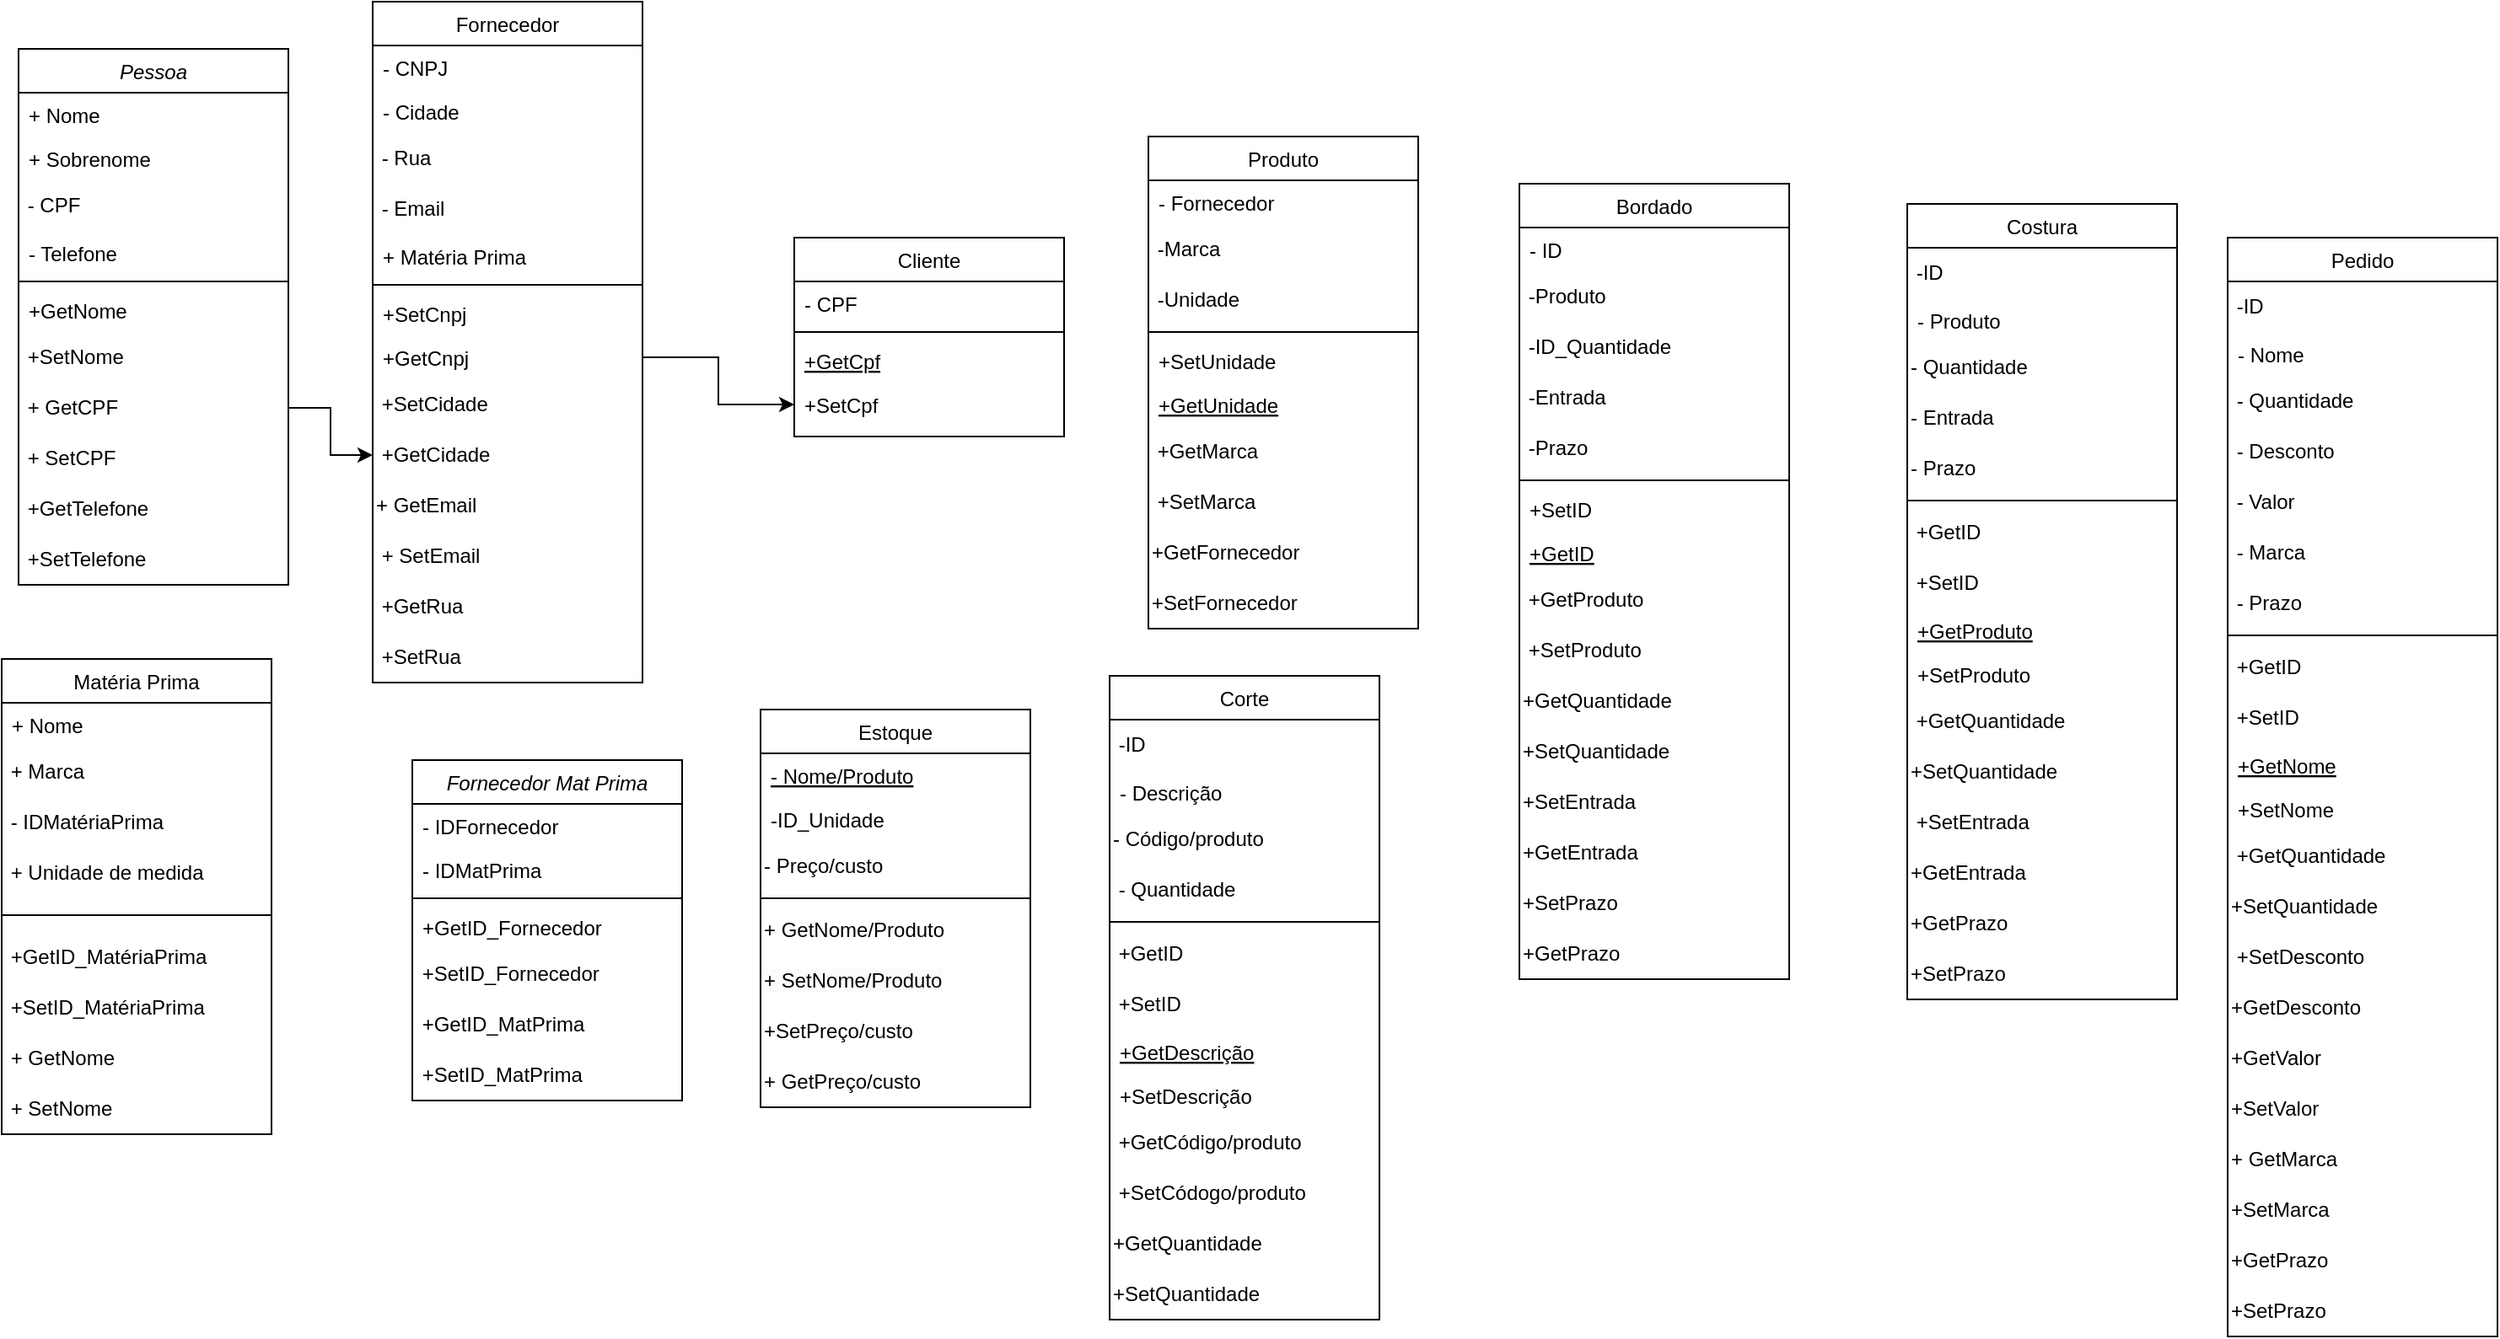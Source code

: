 <mxfile version="24.7.1" type="device">
  <diagram id="C5RBs43oDa-KdzZeNtuy" name="Page-1">
    <mxGraphModel dx="1034" dy="464" grid="1" gridSize="10" guides="1" tooltips="1" connect="1" arrows="1" fold="1" page="1" pageScale="1" pageWidth="827" pageHeight="1169" math="0" shadow="0">
      <root>
        <mxCell id="WIyWlLk6GJQsqaUBKTNV-0" />
        <mxCell id="WIyWlLk6GJQsqaUBKTNV-1" parent="WIyWlLk6GJQsqaUBKTNV-0" />
        <mxCell id="zkfFHV4jXpPFQw0GAbJ--0" value="Pessoa" style="swimlane;fontStyle=2;align=center;verticalAlign=top;childLayout=stackLayout;horizontal=1;startSize=26;horizontalStack=0;resizeParent=1;resizeLast=0;collapsible=1;marginBottom=0;rounded=0;shadow=0;strokeWidth=1;" parent="WIyWlLk6GJQsqaUBKTNV-1" vertex="1">
          <mxGeometry x="20" y="28" width="160" height="318" as="geometry">
            <mxRectangle x="230" y="140" width="160" height="26" as="alternateBounds" />
          </mxGeometry>
        </mxCell>
        <mxCell id="zkfFHV4jXpPFQw0GAbJ--1" value="+ Nome" style="text;align=left;verticalAlign=top;spacingLeft=4;spacingRight=4;overflow=hidden;rotatable=0;points=[[0,0.5],[1,0.5]];portConstraint=eastwest;" parent="zkfFHV4jXpPFQw0GAbJ--0" vertex="1">
          <mxGeometry y="26" width="160" height="26" as="geometry" />
        </mxCell>
        <mxCell id="zkfFHV4jXpPFQw0GAbJ--2" value="+ Sobrenome" style="text;align=left;verticalAlign=top;spacingLeft=4;spacingRight=4;overflow=hidden;rotatable=0;points=[[0,0.5],[1,0.5]];portConstraint=eastwest;rounded=0;shadow=0;html=0;" parent="zkfFHV4jXpPFQw0GAbJ--0" vertex="1">
          <mxGeometry y="52" width="160" height="26" as="geometry" />
        </mxCell>
        <mxCell id="s5fx1da-ghv4TUkBevg5-0" value="&lt;div&gt;&lt;span style=&quot;background-color: initial;&quot;&gt;&amp;nbsp;- CPF&lt;/span&gt;&lt;br&gt;&lt;/div&gt;" style="text;html=1;align=left;verticalAlign=middle;whiteSpace=wrap;rounded=0;" parent="zkfFHV4jXpPFQw0GAbJ--0" vertex="1">
          <mxGeometry y="78" width="160" height="30" as="geometry" />
        </mxCell>
        <mxCell id="zkfFHV4jXpPFQw0GAbJ--3" value="- Telefone" style="text;align=left;verticalAlign=top;spacingLeft=4;spacingRight=4;overflow=hidden;rotatable=0;points=[[0,0.5],[1,0.5]];portConstraint=eastwest;rounded=0;shadow=0;html=0;" parent="zkfFHV4jXpPFQw0GAbJ--0" vertex="1">
          <mxGeometry y="108" width="160" height="26" as="geometry" />
        </mxCell>
        <mxCell id="zkfFHV4jXpPFQw0GAbJ--4" value="" style="line;html=1;strokeWidth=1;align=left;verticalAlign=middle;spacingTop=-1;spacingLeft=3;spacingRight=3;rotatable=0;labelPosition=right;points=[];portConstraint=eastwest;" parent="zkfFHV4jXpPFQw0GAbJ--0" vertex="1">
          <mxGeometry y="134" width="160" height="8" as="geometry" />
        </mxCell>
        <mxCell id="zkfFHV4jXpPFQw0GAbJ--5" value="+GetNome" style="text;align=left;verticalAlign=top;spacingLeft=4;spacingRight=4;overflow=hidden;rotatable=0;points=[[0,0.5],[1,0.5]];portConstraint=eastwest;" parent="zkfFHV4jXpPFQw0GAbJ--0" vertex="1">
          <mxGeometry y="142" width="160" height="26" as="geometry" />
        </mxCell>
        <mxCell id="hxSL1TCMC0xGX6tJTu7C-5" value="&amp;nbsp;+SetNome" style="text;html=1;align=left;verticalAlign=middle;whiteSpace=wrap;rounded=0;" parent="zkfFHV4jXpPFQw0GAbJ--0" vertex="1">
          <mxGeometry y="168" width="160" height="30" as="geometry" />
        </mxCell>
        <mxCell id="s5fx1da-ghv4TUkBevg5-2" value="&amp;nbsp;+ GetCPF" style="text;html=1;align=left;verticalAlign=middle;whiteSpace=wrap;rounded=0;" parent="zkfFHV4jXpPFQw0GAbJ--0" vertex="1">
          <mxGeometry y="198" width="160" height="30" as="geometry" />
        </mxCell>
        <mxCell id="s5fx1da-ghv4TUkBevg5-3" value="&amp;nbsp;+ SetCPF" style="text;html=1;align=left;verticalAlign=middle;whiteSpace=wrap;rounded=0;" parent="zkfFHV4jXpPFQw0GAbJ--0" vertex="1">
          <mxGeometry y="228" width="160" height="30" as="geometry" />
        </mxCell>
        <mxCell id="hxSL1TCMC0xGX6tJTu7C-11" value="&amp;nbsp;+GetTelefone" style="text;html=1;align=left;verticalAlign=middle;whiteSpace=wrap;rounded=0;" parent="zkfFHV4jXpPFQw0GAbJ--0" vertex="1">
          <mxGeometry y="258" width="160" height="30" as="geometry" />
        </mxCell>
        <mxCell id="hxSL1TCMC0xGX6tJTu7C-13" value="&amp;nbsp;+SetTelefone" style="text;html=1;align=left;verticalAlign=middle;whiteSpace=wrap;rounded=0;" parent="zkfFHV4jXpPFQw0GAbJ--0" vertex="1">
          <mxGeometry y="288" width="160" height="30" as="geometry" />
        </mxCell>
        <mxCell id="zkfFHV4jXpPFQw0GAbJ--6" value="Cliente" style="swimlane;fontStyle=0;align=center;verticalAlign=top;childLayout=stackLayout;horizontal=1;startSize=26;horizontalStack=0;resizeParent=1;resizeLast=0;collapsible=1;marginBottom=0;rounded=0;shadow=0;strokeWidth=1;" parent="WIyWlLk6GJQsqaUBKTNV-1" vertex="1">
          <mxGeometry x="480" y="140" width="160" height="118" as="geometry">
            <mxRectangle x="130" y="380" width="160" height="26" as="alternateBounds" />
          </mxGeometry>
        </mxCell>
        <mxCell id="zkfFHV4jXpPFQw0GAbJ--7" value="- CPF" style="text;align=left;verticalAlign=top;spacingLeft=4;spacingRight=4;overflow=hidden;rotatable=0;points=[[0,0.5],[1,0.5]];portConstraint=eastwest;" parent="zkfFHV4jXpPFQw0GAbJ--6" vertex="1">
          <mxGeometry y="26" width="160" height="26" as="geometry" />
        </mxCell>
        <mxCell id="zkfFHV4jXpPFQw0GAbJ--9" value="" style="line;html=1;strokeWidth=1;align=left;verticalAlign=middle;spacingTop=-1;spacingLeft=3;spacingRight=3;rotatable=0;labelPosition=right;points=[];portConstraint=eastwest;" parent="zkfFHV4jXpPFQw0GAbJ--6" vertex="1">
          <mxGeometry y="52" width="160" height="8" as="geometry" />
        </mxCell>
        <mxCell id="zkfFHV4jXpPFQw0GAbJ--10" value="+GetCpf" style="text;align=left;verticalAlign=top;spacingLeft=4;spacingRight=4;overflow=hidden;rotatable=0;points=[[0,0.5],[1,0.5]];portConstraint=eastwest;fontStyle=4" parent="zkfFHV4jXpPFQw0GAbJ--6" vertex="1">
          <mxGeometry y="60" width="160" height="26" as="geometry" />
        </mxCell>
        <mxCell id="zkfFHV4jXpPFQw0GAbJ--11" value="+SetCpf" style="text;align=left;verticalAlign=top;spacingLeft=4;spacingRight=4;overflow=hidden;rotatable=0;points=[[0,0.5],[1,0.5]];portConstraint=eastwest;" parent="zkfFHV4jXpPFQw0GAbJ--6" vertex="1">
          <mxGeometry y="86" width="160" height="26" as="geometry" />
        </mxCell>
        <mxCell id="zkfFHV4jXpPFQw0GAbJ--13" value="Matéria Prima" style="swimlane;fontStyle=0;align=center;verticalAlign=top;childLayout=stackLayout;horizontal=1;startSize=26;horizontalStack=0;resizeParent=1;resizeLast=0;collapsible=1;marginBottom=0;rounded=0;shadow=0;strokeWidth=1;" parent="WIyWlLk6GJQsqaUBKTNV-1" vertex="1">
          <mxGeometry x="10" y="390" width="160" height="282" as="geometry">
            <mxRectangle x="340" y="380" width="170" height="26" as="alternateBounds" />
          </mxGeometry>
        </mxCell>
        <mxCell id="zkfFHV4jXpPFQw0GAbJ--14" value="+ Nome" style="text;align=left;verticalAlign=top;spacingLeft=4;spacingRight=4;overflow=hidden;rotatable=0;points=[[0,0.5],[1,0.5]];portConstraint=eastwest;" parent="zkfFHV4jXpPFQw0GAbJ--13" vertex="1">
          <mxGeometry y="26" width="160" height="26" as="geometry" />
        </mxCell>
        <mxCell id="hxSL1TCMC0xGX6tJTu7C-22" value="&amp;nbsp;+ Marca" style="text;html=1;align=left;verticalAlign=middle;whiteSpace=wrap;rounded=0;" parent="zkfFHV4jXpPFQw0GAbJ--13" vertex="1">
          <mxGeometry y="52" width="160" height="30" as="geometry" />
        </mxCell>
        <mxCell id="hxSL1TCMC0xGX6tJTu7C-21" value="&amp;nbsp;- IDMatériaPrima" style="text;html=1;align=left;verticalAlign=middle;whiteSpace=wrap;rounded=0;" parent="zkfFHV4jXpPFQw0GAbJ--13" vertex="1">
          <mxGeometry y="82" width="160" height="30" as="geometry" />
        </mxCell>
        <mxCell id="hxSL1TCMC0xGX6tJTu7C-20" value="&amp;nbsp;+ Unidade de medida" style="text;html=1;align=left;verticalAlign=middle;whiteSpace=wrap;rounded=0;" parent="zkfFHV4jXpPFQw0GAbJ--13" vertex="1">
          <mxGeometry y="112" width="160" height="30" as="geometry" />
        </mxCell>
        <mxCell id="zkfFHV4jXpPFQw0GAbJ--15" value="" style="line;html=1;strokeWidth=1;align=left;verticalAlign=middle;spacingTop=-1;spacingLeft=3;spacingRight=3;rotatable=0;labelPosition=right;points=[];portConstraint=eastwest;" parent="zkfFHV4jXpPFQw0GAbJ--13" vertex="1">
          <mxGeometry y="142" width="160" height="20" as="geometry" />
        </mxCell>
        <mxCell id="hxSL1TCMC0xGX6tJTu7C-25" value="&amp;nbsp;+GetID_MatériaPrima" style="text;html=1;align=left;verticalAlign=middle;whiteSpace=wrap;rounded=0;" parent="zkfFHV4jXpPFQw0GAbJ--13" vertex="1">
          <mxGeometry y="162" width="160" height="30" as="geometry" />
        </mxCell>
        <mxCell id="hxSL1TCMC0xGX6tJTu7C-24" value="&amp;nbsp;+SetID_MatériaPrima" style="text;html=1;align=left;verticalAlign=middle;whiteSpace=wrap;rounded=0;" parent="zkfFHV4jXpPFQw0GAbJ--13" vertex="1">
          <mxGeometry y="192" width="160" height="30" as="geometry" />
        </mxCell>
        <mxCell id="s5fx1da-ghv4TUkBevg5-12" value="&amp;nbsp;+ GetNome" style="text;html=1;align=left;verticalAlign=middle;whiteSpace=wrap;rounded=0;" parent="zkfFHV4jXpPFQw0GAbJ--13" vertex="1">
          <mxGeometry y="222" width="160" height="30" as="geometry" />
        </mxCell>
        <mxCell id="s5fx1da-ghv4TUkBevg5-10" value="&amp;nbsp;+ SetNome" style="text;html=1;align=left;verticalAlign=middle;whiteSpace=wrap;rounded=0;" parent="zkfFHV4jXpPFQw0GAbJ--13" vertex="1">
          <mxGeometry y="252" width="160" height="30" as="geometry" />
        </mxCell>
        <mxCell id="zkfFHV4jXpPFQw0GAbJ--17" value="Fornecedor" style="swimlane;fontStyle=0;align=center;verticalAlign=top;childLayout=stackLayout;horizontal=1;startSize=26;horizontalStack=0;resizeParent=1;resizeLast=0;collapsible=1;marginBottom=0;rounded=0;shadow=0;strokeWidth=1;" parent="WIyWlLk6GJQsqaUBKTNV-1" vertex="1">
          <mxGeometry x="230" width="160" height="404" as="geometry">
            <mxRectangle x="550" y="140" width="160" height="26" as="alternateBounds" />
          </mxGeometry>
        </mxCell>
        <mxCell id="zkfFHV4jXpPFQw0GAbJ--19" value="- CNPJ" style="text;align=left;verticalAlign=top;spacingLeft=4;spacingRight=4;overflow=hidden;rotatable=0;points=[[0,0.5],[1,0.5]];portConstraint=eastwest;rounded=0;shadow=0;html=0;" parent="zkfFHV4jXpPFQw0GAbJ--17" vertex="1">
          <mxGeometry y="26" width="160" height="26" as="geometry" />
        </mxCell>
        <mxCell id="zkfFHV4jXpPFQw0GAbJ--20" value="- Cidade" style="text;align=left;verticalAlign=top;spacingLeft=4;spacingRight=4;overflow=hidden;rotatable=0;points=[[0,0.5],[1,0.5]];portConstraint=eastwest;rounded=0;shadow=0;html=0;" parent="zkfFHV4jXpPFQw0GAbJ--17" vertex="1">
          <mxGeometry y="52" width="160" height="26" as="geometry" />
        </mxCell>
        <mxCell id="hxSL1TCMC0xGX6tJTu7C-6" value="&amp;nbsp;- Rua" style="text;html=1;align=left;verticalAlign=middle;whiteSpace=wrap;rounded=0;" parent="zkfFHV4jXpPFQw0GAbJ--17" vertex="1">
          <mxGeometry y="78" width="160" height="30" as="geometry" />
        </mxCell>
        <mxCell id="s5fx1da-ghv4TUkBevg5-4" value="&amp;nbsp;- Email" style="text;html=1;align=left;verticalAlign=middle;whiteSpace=wrap;rounded=0;" parent="zkfFHV4jXpPFQw0GAbJ--17" vertex="1">
          <mxGeometry y="108" width="160" height="30" as="geometry" />
        </mxCell>
        <mxCell id="zkfFHV4jXpPFQw0GAbJ--22" value="+ Matéria Prima" style="text;align=left;verticalAlign=top;spacingLeft=4;spacingRight=4;overflow=hidden;rotatable=0;points=[[0,0.5],[1,0.5]];portConstraint=eastwest;rounded=0;shadow=0;html=0;" parent="zkfFHV4jXpPFQw0GAbJ--17" vertex="1">
          <mxGeometry y="138" width="160" height="26" as="geometry" />
        </mxCell>
        <mxCell id="zkfFHV4jXpPFQw0GAbJ--23" value="" style="line;html=1;strokeWidth=1;align=left;verticalAlign=middle;spacingTop=-1;spacingLeft=3;spacingRight=3;rotatable=0;labelPosition=right;points=[];portConstraint=eastwest;" parent="zkfFHV4jXpPFQw0GAbJ--17" vertex="1">
          <mxGeometry y="164" width="160" height="8" as="geometry" />
        </mxCell>
        <mxCell id="zkfFHV4jXpPFQw0GAbJ--24" value="+SetCnpj" style="text;align=left;verticalAlign=top;spacingLeft=4;spacingRight=4;overflow=hidden;rotatable=0;points=[[0,0.5],[1,0.5]];portConstraint=eastwest;" parent="zkfFHV4jXpPFQw0GAbJ--17" vertex="1">
          <mxGeometry y="172" width="160" height="26" as="geometry" />
        </mxCell>
        <mxCell id="zkfFHV4jXpPFQw0GAbJ--25" value="+GetCnpj" style="text;align=left;verticalAlign=top;spacingLeft=4;spacingRight=4;overflow=hidden;rotatable=0;points=[[0,0.5],[1,0.5]];portConstraint=eastwest;" parent="zkfFHV4jXpPFQw0GAbJ--17" vertex="1">
          <mxGeometry y="198" width="160" height="26" as="geometry" />
        </mxCell>
        <mxCell id="hxSL1TCMC0xGX6tJTu7C-8" value="&amp;nbsp;+SetCidade" style="text;html=1;align=left;verticalAlign=middle;whiteSpace=wrap;rounded=0;" parent="zkfFHV4jXpPFQw0GAbJ--17" vertex="1">
          <mxGeometry y="224" width="160" height="30" as="geometry" />
        </mxCell>
        <mxCell id="hxSL1TCMC0xGX6tJTu7C-7" value="&amp;nbsp;+GetCidade" style="text;html=1;align=left;verticalAlign=middle;whiteSpace=wrap;rounded=0;" parent="zkfFHV4jXpPFQw0GAbJ--17" vertex="1">
          <mxGeometry y="254" width="160" height="30" as="geometry" />
        </mxCell>
        <mxCell id="s5fx1da-ghv4TUkBevg5-9" value="+ GetEmail" style="text;html=1;align=left;verticalAlign=middle;whiteSpace=wrap;rounded=0;" parent="zkfFHV4jXpPFQw0GAbJ--17" vertex="1">
          <mxGeometry y="284" width="160" height="30" as="geometry" />
        </mxCell>
        <mxCell id="s5fx1da-ghv4TUkBevg5-11" value="&amp;nbsp;+ SetEmail" style="text;html=1;align=left;verticalAlign=middle;whiteSpace=wrap;rounded=0;" parent="zkfFHV4jXpPFQw0GAbJ--17" vertex="1">
          <mxGeometry y="314" width="160" height="30" as="geometry" />
        </mxCell>
        <mxCell id="hxSL1TCMC0xGX6tJTu7C-10" value="&amp;nbsp;+GetRua" style="text;html=1;align=left;verticalAlign=middle;whiteSpace=wrap;rounded=0;" parent="zkfFHV4jXpPFQw0GAbJ--17" vertex="1">
          <mxGeometry y="344" width="160" height="30" as="geometry" />
        </mxCell>
        <mxCell id="hxSL1TCMC0xGX6tJTu7C-9" value="&amp;nbsp;+SetRua" style="text;html=1;align=left;verticalAlign=middle;whiteSpace=wrap;rounded=0;" parent="zkfFHV4jXpPFQw0GAbJ--17" vertex="1">
          <mxGeometry y="374" width="160" height="30" as="geometry" />
        </mxCell>
        <mxCell id="hxSL1TCMC0xGX6tJTu7C-28" value="Fornecedor Mat Prima" style="swimlane;fontStyle=2;align=center;verticalAlign=top;childLayout=stackLayout;horizontal=1;startSize=26;horizontalStack=0;resizeParent=1;resizeLast=0;collapsible=1;marginBottom=0;rounded=0;shadow=0;strokeWidth=1;" parent="WIyWlLk6GJQsqaUBKTNV-1" vertex="1">
          <mxGeometry x="253.5" y="450" width="160" height="202" as="geometry">
            <mxRectangle x="230" y="140" width="160" height="26" as="alternateBounds" />
          </mxGeometry>
        </mxCell>
        <mxCell id="hxSL1TCMC0xGX6tJTu7C-29" value="- IDFornecedor" style="text;align=left;verticalAlign=top;spacingLeft=4;spacingRight=4;overflow=hidden;rotatable=0;points=[[0,0.5],[1,0.5]];portConstraint=eastwest;" parent="hxSL1TCMC0xGX6tJTu7C-28" vertex="1">
          <mxGeometry y="26" width="160" height="26" as="geometry" />
        </mxCell>
        <mxCell id="hxSL1TCMC0xGX6tJTu7C-31" value="- IDMatPrima" style="text;align=left;verticalAlign=top;spacingLeft=4;spacingRight=4;overflow=hidden;rotatable=0;points=[[0,0.5],[1,0.5]];portConstraint=eastwest;rounded=0;shadow=0;html=0;" parent="hxSL1TCMC0xGX6tJTu7C-28" vertex="1">
          <mxGeometry y="52" width="160" height="26" as="geometry" />
        </mxCell>
        <mxCell id="hxSL1TCMC0xGX6tJTu7C-32" value="" style="line;html=1;strokeWidth=1;align=left;verticalAlign=middle;spacingTop=-1;spacingLeft=3;spacingRight=3;rotatable=0;labelPosition=right;points=[];portConstraint=eastwest;" parent="hxSL1TCMC0xGX6tJTu7C-28" vertex="1">
          <mxGeometry y="78" width="160" height="8" as="geometry" />
        </mxCell>
        <mxCell id="hxSL1TCMC0xGX6tJTu7C-33" value="+GetID_Fornecedor" style="text;align=left;verticalAlign=top;spacingLeft=4;spacingRight=4;overflow=hidden;rotatable=0;points=[[0,0.5],[1,0.5]];portConstraint=eastwest;" parent="hxSL1TCMC0xGX6tJTu7C-28" vertex="1">
          <mxGeometry y="86" width="160" height="26" as="geometry" />
        </mxCell>
        <mxCell id="hxSL1TCMC0xGX6tJTu7C-34" value="&amp;nbsp;+SetID_Fornecedor" style="text;html=1;align=left;verticalAlign=middle;whiteSpace=wrap;rounded=0;" parent="hxSL1TCMC0xGX6tJTu7C-28" vertex="1">
          <mxGeometry y="112" width="160" height="30" as="geometry" />
        </mxCell>
        <mxCell id="hxSL1TCMC0xGX6tJTu7C-35" value="&amp;nbsp;+GetID_MatPrima" style="text;html=1;align=left;verticalAlign=middle;whiteSpace=wrap;rounded=0;" parent="hxSL1TCMC0xGX6tJTu7C-28" vertex="1">
          <mxGeometry y="142" width="160" height="30" as="geometry" />
        </mxCell>
        <mxCell id="hxSL1TCMC0xGX6tJTu7C-36" value="&amp;nbsp;+SetID_MatPrima" style="text;html=1;align=left;verticalAlign=middle;whiteSpace=wrap;rounded=0;" parent="hxSL1TCMC0xGX6tJTu7C-28" vertex="1">
          <mxGeometry y="172" width="160" height="30" as="geometry" />
        </mxCell>
        <mxCell id="hxSL1TCMC0xGX6tJTu7C-39" value="Estoque" style="swimlane;fontStyle=0;align=center;verticalAlign=top;childLayout=stackLayout;horizontal=1;startSize=26;horizontalStack=0;resizeParent=1;resizeLast=0;collapsible=1;marginBottom=0;rounded=0;shadow=0;strokeWidth=1;" parent="WIyWlLk6GJQsqaUBKTNV-1" vertex="1">
          <mxGeometry x="460" y="420" width="160" height="236" as="geometry">
            <mxRectangle x="130" y="380" width="160" height="26" as="alternateBounds" />
          </mxGeometry>
        </mxCell>
        <mxCell id="hxSL1TCMC0xGX6tJTu7C-42" value="- Nome/Produto" style="text;align=left;verticalAlign=top;spacingLeft=4;spacingRight=4;overflow=hidden;rotatable=0;points=[[0,0.5],[1,0.5]];portConstraint=eastwest;fontStyle=4" parent="hxSL1TCMC0xGX6tJTu7C-39" vertex="1">
          <mxGeometry y="26" width="160" height="26" as="geometry" />
        </mxCell>
        <mxCell id="hxSL1TCMC0xGX6tJTu7C-43" value="-ID_Unidade" style="text;align=left;verticalAlign=top;spacingLeft=4;spacingRight=4;overflow=hidden;rotatable=0;points=[[0,0.5],[1,0.5]];portConstraint=eastwest;" parent="hxSL1TCMC0xGX6tJTu7C-39" vertex="1">
          <mxGeometry y="52" width="160" height="26" as="geometry" />
        </mxCell>
        <mxCell id="s5fx1da-ghv4TUkBevg5-21" value="- Preço/custo" style="text;html=1;align=left;verticalAlign=middle;whiteSpace=wrap;rounded=0;" parent="hxSL1TCMC0xGX6tJTu7C-39" vertex="1">
          <mxGeometry y="78" width="160" height="30" as="geometry" />
        </mxCell>
        <mxCell id="hxSL1TCMC0xGX6tJTu7C-41" value="" style="line;html=1;strokeWidth=1;align=left;verticalAlign=middle;spacingTop=-1;spacingLeft=3;spacingRight=3;rotatable=0;labelPosition=right;points=[];portConstraint=eastwest;" parent="hxSL1TCMC0xGX6tJTu7C-39" vertex="1">
          <mxGeometry y="108" width="160" height="8" as="geometry" />
        </mxCell>
        <mxCell id="s5fx1da-ghv4TUkBevg5-22" value="+ GetNome/Produto" style="text;html=1;align=left;verticalAlign=middle;whiteSpace=wrap;rounded=0;" parent="hxSL1TCMC0xGX6tJTu7C-39" vertex="1">
          <mxGeometry y="116" width="160" height="30" as="geometry" />
        </mxCell>
        <mxCell id="s5fx1da-ghv4TUkBevg5-23" value="&lt;br&gt;&lt;span style=&quot;color: rgb(0, 0, 0); font-family: Helvetica; font-size: 12px; font-style: normal; font-variant-ligatures: normal; font-variant-caps: normal; font-weight: 400; letter-spacing: normal; orphans: 2; text-indent: 0px; text-transform: none; widows: 2; word-spacing: 0px; -webkit-text-stroke-width: 0px; white-space: normal; background-color: rgb(251, 251, 251); text-decoration-thickness: initial; text-decoration-style: initial; text-decoration-color: initial; float: none; display: inline !important;&quot;&gt;+ SetNome/Produto&lt;/span&gt;&lt;div&gt;&lt;br&gt;&lt;/div&gt;" style="text;html=1;align=left;verticalAlign=middle;whiteSpace=wrap;rounded=0;" parent="hxSL1TCMC0xGX6tJTu7C-39" vertex="1">
          <mxGeometry y="146" width="160" height="30" as="geometry" />
        </mxCell>
        <mxCell id="s5fx1da-ghv4TUkBevg5-20" value="+SetPreço/custo" style="text;html=1;align=left;verticalAlign=middle;whiteSpace=wrap;rounded=0;" parent="hxSL1TCMC0xGX6tJTu7C-39" vertex="1">
          <mxGeometry y="176" width="160" height="30" as="geometry" />
        </mxCell>
        <mxCell id="s5fx1da-ghv4TUkBevg5-25" value="+ GetPreço/custo" style="text;html=1;align=left;verticalAlign=middle;whiteSpace=wrap;rounded=0;" parent="hxSL1TCMC0xGX6tJTu7C-39" vertex="1">
          <mxGeometry y="206" width="160" height="30" as="geometry" />
        </mxCell>
        <mxCell id="s5fx1da-ghv4TUkBevg5-7" value="" style="edgeStyle=orthogonalEdgeStyle;rounded=0;orthogonalLoop=1;jettySize=auto;html=1;" parent="WIyWlLk6GJQsqaUBKTNV-1" source="s5fx1da-ghv4TUkBevg5-2" target="hxSL1TCMC0xGX6tJTu7C-7" edge="1">
          <mxGeometry relative="1" as="geometry" />
        </mxCell>
        <mxCell id="s5fx1da-ghv4TUkBevg5-8" value="" style="edgeStyle=orthogonalEdgeStyle;rounded=0;orthogonalLoop=1;jettySize=auto;html=1;" parent="WIyWlLk6GJQsqaUBKTNV-1" source="zkfFHV4jXpPFQw0GAbJ--25" target="zkfFHV4jXpPFQw0GAbJ--11" edge="1">
          <mxGeometry relative="1" as="geometry" />
        </mxCell>
        <mxCell id="s5fx1da-ghv4TUkBevg5-26" value="Corte" style="swimlane;fontStyle=0;align=center;verticalAlign=top;childLayout=stackLayout;horizontal=1;startSize=26;horizontalStack=0;resizeParent=1;resizeLast=0;collapsible=1;marginBottom=0;rounded=0;shadow=0;strokeWidth=1;" parent="WIyWlLk6GJQsqaUBKTNV-1" vertex="1">
          <mxGeometry x="667" y="400" width="160" height="382" as="geometry">
            <mxRectangle x="130" y="380" width="160" height="26" as="alternateBounds" />
          </mxGeometry>
        </mxCell>
        <mxCell id="s5fx1da-ghv4TUkBevg5-40" value="&amp;nbsp;-ID" style="text;html=1;align=left;verticalAlign=middle;whiteSpace=wrap;rounded=0;" parent="s5fx1da-ghv4TUkBevg5-26" vertex="1">
          <mxGeometry y="26" width="160" height="30" as="geometry" />
        </mxCell>
        <mxCell id="s5fx1da-ghv4TUkBevg5-27" value="- Descrição" style="text;align=left;verticalAlign=top;spacingLeft=4;spacingRight=4;overflow=hidden;rotatable=0;points=[[0,0.5],[1,0.5]];portConstraint=eastwest;" parent="s5fx1da-ghv4TUkBevg5-26" vertex="1">
          <mxGeometry y="56" width="160" height="26" as="geometry" />
        </mxCell>
        <mxCell id="s5fx1da-ghv4TUkBevg5-19" value="- Código/produto" style="text;html=1;align=left;verticalAlign=middle;whiteSpace=wrap;rounded=0;" parent="s5fx1da-ghv4TUkBevg5-26" vertex="1">
          <mxGeometry y="82" width="160" height="30" as="geometry" />
        </mxCell>
        <mxCell id="s5fx1da-ghv4TUkBevg5-31" value="&amp;nbsp;- Quantidade" style="text;html=1;align=left;verticalAlign=middle;whiteSpace=wrap;rounded=0;" parent="s5fx1da-ghv4TUkBevg5-26" vertex="1">
          <mxGeometry y="112" width="160" height="30" as="geometry" />
        </mxCell>
        <mxCell id="s5fx1da-ghv4TUkBevg5-28" value="" style="line;html=1;strokeWidth=1;align=left;verticalAlign=middle;spacingTop=-1;spacingLeft=3;spacingRight=3;rotatable=0;labelPosition=right;points=[];portConstraint=eastwest;" parent="s5fx1da-ghv4TUkBevg5-26" vertex="1">
          <mxGeometry y="142" width="160" height="8" as="geometry" />
        </mxCell>
        <mxCell id="s5fx1da-ghv4TUkBevg5-57" value="&amp;nbsp;+GetID" style="text;html=1;align=left;verticalAlign=middle;whiteSpace=wrap;rounded=0;" parent="s5fx1da-ghv4TUkBevg5-26" vertex="1">
          <mxGeometry y="150" width="160" height="30" as="geometry" />
        </mxCell>
        <mxCell id="s5fx1da-ghv4TUkBevg5-58" value="&amp;nbsp;+SetID" style="text;html=1;align=left;verticalAlign=middle;whiteSpace=wrap;rounded=0;" parent="s5fx1da-ghv4TUkBevg5-26" vertex="1">
          <mxGeometry y="180" width="160" height="30" as="geometry" />
        </mxCell>
        <mxCell id="s5fx1da-ghv4TUkBevg5-29" value="+GetDescrição" style="text;align=left;verticalAlign=top;spacingLeft=4;spacingRight=4;overflow=hidden;rotatable=0;points=[[0,0.5],[1,0.5]];portConstraint=eastwest;fontStyle=4" parent="s5fx1da-ghv4TUkBevg5-26" vertex="1">
          <mxGeometry y="210" width="160" height="26" as="geometry" />
        </mxCell>
        <mxCell id="s5fx1da-ghv4TUkBevg5-30" value="+SetDescrição" style="text;align=left;verticalAlign=top;spacingLeft=4;spacingRight=4;overflow=hidden;rotatable=0;points=[[0,0.5],[1,0.5]];portConstraint=eastwest;" parent="s5fx1da-ghv4TUkBevg5-26" vertex="1">
          <mxGeometry y="236" width="160" height="26" as="geometry" />
        </mxCell>
        <mxCell id="s5fx1da-ghv4TUkBevg5-33" style="edgeStyle=orthogonalEdgeStyle;rounded=0;orthogonalLoop=1;jettySize=auto;html=1;exitX=0.5;exitY=1;exitDx=0;exitDy=0;" parent="s5fx1da-ghv4TUkBevg5-26" source="s5fx1da-ghv4TUkBevg5-18" target="s5fx1da-ghv4TUkBevg5-18" edge="1">
          <mxGeometry relative="1" as="geometry" />
        </mxCell>
        <mxCell id="s5fx1da-ghv4TUkBevg5-18" value="&amp;nbsp;+GetCódigo/produto" style="text;html=1;align=left;verticalAlign=middle;whiteSpace=wrap;rounded=0;" parent="s5fx1da-ghv4TUkBevg5-26" vertex="1">
          <mxGeometry y="262" width="160" height="30" as="geometry" />
        </mxCell>
        <mxCell id="s5fx1da-ghv4TUkBevg5-17" value="&amp;nbsp;+SetCódogo/produto" style="text;html=1;align=left;verticalAlign=middle;whiteSpace=wrap;rounded=0;" parent="s5fx1da-ghv4TUkBevg5-26" vertex="1">
          <mxGeometry y="292" width="160" height="30" as="geometry" />
        </mxCell>
        <mxCell id="s5fx1da-ghv4TUkBevg5-16" value="+GetQuantidade" style="text;html=1;align=left;verticalAlign=middle;whiteSpace=wrap;rounded=0;" parent="s5fx1da-ghv4TUkBevg5-26" vertex="1">
          <mxGeometry y="322" width="160" height="30" as="geometry" />
        </mxCell>
        <mxCell id="s5fx1da-ghv4TUkBevg5-15" value="+SetQuantidade" style="text;html=1;align=left;verticalAlign=middle;whiteSpace=wrap;rounded=0;" parent="s5fx1da-ghv4TUkBevg5-26" vertex="1">
          <mxGeometry y="352" width="160" height="30" as="geometry" />
        </mxCell>
        <mxCell id="s5fx1da-ghv4TUkBevg5-35" value="Produto" style="swimlane;fontStyle=0;align=center;verticalAlign=top;childLayout=stackLayout;horizontal=1;startSize=26;horizontalStack=0;resizeParent=1;resizeLast=0;collapsible=1;marginBottom=0;rounded=0;shadow=0;strokeWidth=1;" parent="WIyWlLk6GJQsqaUBKTNV-1" vertex="1">
          <mxGeometry x="690" y="80" width="160" height="292" as="geometry">
            <mxRectangle x="130" y="380" width="160" height="26" as="alternateBounds" />
          </mxGeometry>
        </mxCell>
        <mxCell id="s5fx1da-ghv4TUkBevg5-36" value="- Fornecedor" style="text;align=left;verticalAlign=top;spacingLeft=4;spacingRight=4;overflow=hidden;rotatable=0;points=[[0,0.5],[1,0.5]];portConstraint=eastwest;" parent="s5fx1da-ghv4TUkBevg5-35" vertex="1">
          <mxGeometry y="26" width="160" height="26" as="geometry" />
        </mxCell>
        <mxCell id="s5fx1da-ghv4TUkBevg5-14" value="&amp;nbsp;-Marca" style="text;html=1;align=left;verticalAlign=middle;whiteSpace=wrap;rounded=0;" parent="s5fx1da-ghv4TUkBevg5-35" vertex="1">
          <mxGeometry y="52" width="160" height="30" as="geometry" />
        </mxCell>
        <mxCell id="s5fx1da-ghv4TUkBevg5-13" value="&amp;nbsp;-Unidade" style="text;html=1;align=left;verticalAlign=middle;whiteSpace=wrap;rounded=0;" parent="s5fx1da-ghv4TUkBevg5-35" vertex="1">
          <mxGeometry y="82" width="160" height="30" as="geometry" />
        </mxCell>
        <mxCell id="s5fx1da-ghv4TUkBevg5-37" value="" style="line;html=1;strokeWidth=1;align=left;verticalAlign=middle;spacingTop=-1;spacingLeft=3;spacingRight=3;rotatable=0;labelPosition=right;points=[];portConstraint=eastwest;" parent="s5fx1da-ghv4TUkBevg5-35" vertex="1">
          <mxGeometry y="112" width="160" height="8" as="geometry" />
        </mxCell>
        <mxCell id="s5fx1da-ghv4TUkBevg5-39" value="+SetUnidade" style="text;align=left;verticalAlign=top;spacingLeft=4;spacingRight=4;overflow=hidden;rotatable=0;points=[[0,0.5],[1,0.5]];portConstraint=eastwest;" parent="s5fx1da-ghv4TUkBevg5-35" vertex="1">
          <mxGeometry y="120" width="160" height="26" as="geometry" />
        </mxCell>
        <mxCell id="s5fx1da-ghv4TUkBevg5-38" value="+GetUnidade" style="text;align=left;verticalAlign=top;spacingLeft=4;spacingRight=4;overflow=hidden;rotatable=0;points=[[0,0.5],[1,0.5]];portConstraint=eastwest;fontStyle=4" parent="s5fx1da-ghv4TUkBevg5-35" vertex="1">
          <mxGeometry y="146" width="160" height="26" as="geometry" />
        </mxCell>
        <mxCell id="s5fx1da-ghv4TUkBevg5-43" value="&amp;nbsp;+GetMarca" style="text;html=1;align=left;verticalAlign=middle;whiteSpace=wrap;rounded=0;" parent="s5fx1da-ghv4TUkBevg5-35" vertex="1">
          <mxGeometry y="172" width="160" height="30" as="geometry" />
        </mxCell>
        <mxCell id="s5fx1da-ghv4TUkBevg5-42" value="&amp;nbsp;+SetMarca" style="text;html=1;align=left;verticalAlign=middle;whiteSpace=wrap;rounded=0;" parent="s5fx1da-ghv4TUkBevg5-35" vertex="1">
          <mxGeometry y="202" width="160" height="30" as="geometry" />
        </mxCell>
        <mxCell id="s5fx1da-ghv4TUkBevg5-41" value="+GetFornecedor" style="text;html=1;align=left;verticalAlign=middle;whiteSpace=wrap;rounded=0;" parent="s5fx1da-ghv4TUkBevg5-35" vertex="1">
          <mxGeometry y="232" width="160" height="30" as="geometry" />
        </mxCell>
        <mxCell id="s5fx1da-ghv4TUkBevg5-45" value="+SetFornecedor" style="text;html=1;align=left;verticalAlign=middle;whiteSpace=wrap;rounded=0;" parent="s5fx1da-ghv4TUkBevg5-35" vertex="1">
          <mxGeometry y="262" width="160" height="30" as="geometry" />
        </mxCell>
        <mxCell id="s5fx1da-ghv4TUkBevg5-46" value="Bordado" style="swimlane;fontStyle=0;align=center;verticalAlign=top;childLayout=stackLayout;horizontal=1;startSize=26;horizontalStack=0;resizeParent=1;resizeLast=0;collapsible=1;marginBottom=0;rounded=0;shadow=0;strokeWidth=1;" parent="WIyWlLk6GJQsqaUBKTNV-1" vertex="1">
          <mxGeometry x="910" y="108" width="160" height="472" as="geometry">
            <mxRectangle x="130" y="380" width="160" height="26" as="alternateBounds" />
          </mxGeometry>
        </mxCell>
        <mxCell id="s5fx1da-ghv4TUkBevg5-47" value="- ID" style="text;align=left;verticalAlign=top;spacingLeft=4;spacingRight=4;overflow=hidden;rotatable=0;points=[[0,0.5],[1,0.5]];portConstraint=eastwest;" parent="s5fx1da-ghv4TUkBevg5-46" vertex="1">
          <mxGeometry y="26" width="160" height="26" as="geometry" />
        </mxCell>
        <mxCell id="s5fx1da-ghv4TUkBevg5-48" value="&amp;nbsp;-Produto" style="text;html=1;align=left;verticalAlign=middle;whiteSpace=wrap;rounded=0;" parent="s5fx1da-ghv4TUkBevg5-46" vertex="1">
          <mxGeometry y="52" width="160" height="30" as="geometry" />
        </mxCell>
        <mxCell id="s5fx1da-ghv4TUkBevg5-49" value="&amp;nbsp;-ID_Quantidade" style="text;html=1;align=left;verticalAlign=middle;whiteSpace=wrap;rounded=0;" parent="s5fx1da-ghv4TUkBevg5-46" vertex="1">
          <mxGeometry y="82" width="160" height="30" as="geometry" />
        </mxCell>
        <mxCell id="s5fx1da-ghv4TUkBevg5-59" value="&amp;nbsp;-Entrada" style="text;html=1;align=left;verticalAlign=middle;whiteSpace=wrap;rounded=0;" parent="s5fx1da-ghv4TUkBevg5-46" vertex="1">
          <mxGeometry y="112" width="160" height="30" as="geometry" />
        </mxCell>
        <mxCell id="s5fx1da-ghv4TUkBevg5-60" value="&amp;nbsp;-Prazo" style="text;html=1;align=left;verticalAlign=middle;whiteSpace=wrap;rounded=0;" parent="s5fx1da-ghv4TUkBevg5-46" vertex="1">
          <mxGeometry y="142" width="160" height="30" as="geometry" />
        </mxCell>
        <mxCell id="s5fx1da-ghv4TUkBevg5-50" value="" style="line;html=1;strokeWidth=1;align=left;verticalAlign=middle;spacingTop=-1;spacingLeft=3;spacingRight=3;rotatable=0;labelPosition=right;points=[];portConstraint=eastwest;" parent="s5fx1da-ghv4TUkBevg5-46" vertex="1">
          <mxGeometry y="172" width="160" height="8" as="geometry" />
        </mxCell>
        <mxCell id="s5fx1da-ghv4TUkBevg5-51" value="+SetID" style="text;align=left;verticalAlign=top;spacingLeft=4;spacingRight=4;overflow=hidden;rotatable=0;points=[[0,0.5],[1,0.5]];portConstraint=eastwest;" parent="s5fx1da-ghv4TUkBevg5-46" vertex="1">
          <mxGeometry y="180" width="160" height="26" as="geometry" />
        </mxCell>
        <mxCell id="s5fx1da-ghv4TUkBevg5-52" value="+GetID" style="text;align=left;verticalAlign=top;spacingLeft=4;spacingRight=4;overflow=hidden;rotatable=0;points=[[0,0.5],[1,0.5]];portConstraint=eastwest;fontStyle=4" parent="s5fx1da-ghv4TUkBevg5-46" vertex="1">
          <mxGeometry y="206" width="160" height="26" as="geometry" />
        </mxCell>
        <mxCell id="s5fx1da-ghv4TUkBevg5-53" value="&amp;nbsp;+GetProduto" style="text;html=1;align=left;verticalAlign=middle;whiteSpace=wrap;rounded=0;" parent="s5fx1da-ghv4TUkBevg5-46" vertex="1">
          <mxGeometry y="232" width="160" height="30" as="geometry" />
        </mxCell>
        <mxCell id="s5fx1da-ghv4TUkBevg5-54" value="&amp;nbsp;+SetProduto" style="text;html=1;align=left;verticalAlign=middle;whiteSpace=wrap;rounded=0;" parent="s5fx1da-ghv4TUkBevg5-46" vertex="1">
          <mxGeometry y="262" width="160" height="30" as="geometry" />
        </mxCell>
        <mxCell id="s5fx1da-ghv4TUkBevg5-55" value="+GetQuantidade" style="text;html=1;align=left;verticalAlign=middle;whiteSpace=wrap;rounded=0;" parent="s5fx1da-ghv4TUkBevg5-46" vertex="1">
          <mxGeometry y="292" width="160" height="30" as="geometry" />
        </mxCell>
        <mxCell id="s5fx1da-ghv4TUkBevg5-56" value="+SetQuantidade" style="text;html=1;align=left;verticalAlign=middle;whiteSpace=wrap;rounded=0;" parent="s5fx1da-ghv4TUkBevg5-46" vertex="1">
          <mxGeometry y="322" width="160" height="30" as="geometry" />
        </mxCell>
        <mxCell id="s5fx1da-ghv4TUkBevg5-63" value="+SetEntrada" style="text;html=1;align=left;verticalAlign=middle;whiteSpace=wrap;rounded=0;" parent="s5fx1da-ghv4TUkBevg5-46" vertex="1">
          <mxGeometry y="352" width="160" height="30" as="geometry" />
        </mxCell>
        <mxCell id="s5fx1da-ghv4TUkBevg5-62" value="+GetEntrada" style="text;html=1;align=left;verticalAlign=middle;whiteSpace=wrap;rounded=0;" parent="s5fx1da-ghv4TUkBevg5-46" vertex="1">
          <mxGeometry y="382" width="160" height="30" as="geometry" />
        </mxCell>
        <mxCell id="s5fx1da-ghv4TUkBevg5-68" value="+SetPrazo" style="text;html=1;align=left;verticalAlign=middle;whiteSpace=wrap;rounded=0;" parent="s5fx1da-ghv4TUkBevg5-46" vertex="1">
          <mxGeometry y="412" width="160" height="30" as="geometry" />
        </mxCell>
        <mxCell id="s5fx1da-ghv4TUkBevg5-61" value="+GetPrazo" style="text;html=1;align=left;verticalAlign=middle;whiteSpace=wrap;rounded=0;" parent="s5fx1da-ghv4TUkBevg5-46" vertex="1">
          <mxGeometry y="442" width="160" height="30" as="geometry" />
        </mxCell>
        <mxCell id="s5fx1da-ghv4TUkBevg5-69" value="Costura" style="swimlane;fontStyle=0;align=center;verticalAlign=top;childLayout=stackLayout;horizontal=1;startSize=26;horizontalStack=0;resizeParent=1;resizeLast=0;collapsible=1;marginBottom=0;rounded=0;shadow=0;strokeWidth=1;" parent="WIyWlLk6GJQsqaUBKTNV-1" vertex="1">
          <mxGeometry x="1140" y="120" width="160" height="472" as="geometry">
            <mxRectangle x="130" y="380" width="160" height="26" as="alternateBounds" />
          </mxGeometry>
        </mxCell>
        <mxCell id="s5fx1da-ghv4TUkBevg5-70" value="&amp;nbsp;-ID" style="text;html=1;align=left;verticalAlign=middle;whiteSpace=wrap;rounded=0;" parent="s5fx1da-ghv4TUkBevg5-69" vertex="1">
          <mxGeometry y="26" width="160" height="30" as="geometry" />
        </mxCell>
        <mxCell id="s5fx1da-ghv4TUkBevg5-71" value="- Produto" style="text;align=left;verticalAlign=top;spacingLeft=4;spacingRight=4;overflow=hidden;rotatable=0;points=[[0,0.5],[1,0.5]];portConstraint=eastwest;" parent="s5fx1da-ghv4TUkBevg5-69" vertex="1">
          <mxGeometry y="56" width="160" height="26" as="geometry" />
        </mxCell>
        <mxCell id="s5fx1da-ghv4TUkBevg5-89" value="- Quantidade" style="text;html=1;align=left;verticalAlign=middle;whiteSpace=wrap;rounded=0;" parent="s5fx1da-ghv4TUkBevg5-69" vertex="1">
          <mxGeometry y="82" width="160" height="30" as="geometry" />
        </mxCell>
        <mxCell id="s5fx1da-ghv4TUkBevg5-88" value="- Entrada" style="text;html=1;align=left;verticalAlign=middle;whiteSpace=wrap;rounded=0;" parent="s5fx1da-ghv4TUkBevg5-69" vertex="1">
          <mxGeometry y="112" width="160" height="30" as="geometry" />
        </mxCell>
        <mxCell id="s5fx1da-ghv4TUkBevg5-87" value="- Prazo" style="text;html=1;align=left;verticalAlign=middle;whiteSpace=wrap;rounded=0;" parent="s5fx1da-ghv4TUkBevg5-69" vertex="1">
          <mxGeometry y="142" width="160" height="30" as="geometry" />
        </mxCell>
        <mxCell id="s5fx1da-ghv4TUkBevg5-74" value="" style="line;html=1;strokeWidth=1;align=left;verticalAlign=middle;spacingTop=-1;spacingLeft=3;spacingRight=3;rotatable=0;labelPosition=right;points=[];portConstraint=eastwest;" parent="s5fx1da-ghv4TUkBevg5-69" vertex="1">
          <mxGeometry y="172" width="160" height="8" as="geometry" />
        </mxCell>
        <mxCell id="s5fx1da-ghv4TUkBevg5-75" value="&amp;nbsp;+GetID" style="text;html=1;align=left;verticalAlign=middle;whiteSpace=wrap;rounded=0;" parent="s5fx1da-ghv4TUkBevg5-69" vertex="1">
          <mxGeometry y="180" width="160" height="30" as="geometry" />
        </mxCell>
        <mxCell id="s5fx1da-ghv4TUkBevg5-76" value="&amp;nbsp;+SetID" style="text;html=1;align=left;verticalAlign=middle;whiteSpace=wrap;rounded=0;" parent="s5fx1da-ghv4TUkBevg5-69" vertex="1">
          <mxGeometry y="210" width="160" height="30" as="geometry" />
        </mxCell>
        <mxCell id="s5fx1da-ghv4TUkBevg5-77" value="+GetProduto" style="text;align=left;verticalAlign=top;spacingLeft=4;spacingRight=4;overflow=hidden;rotatable=0;points=[[0,0.5],[1,0.5]];portConstraint=eastwest;fontStyle=4" parent="s5fx1da-ghv4TUkBevg5-69" vertex="1">
          <mxGeometry y="240" width="160" height="26" as="geometry" />
        </mxCell>
        <mxCell id="s5fx1da-ghv4TUkBevg5-78" value="+SetProduto" style="text;align=left;verticalAlign=top;spacingLeft=4;spacingRight=4;overflow=hidden;rotatable=0;points=[[0,0.5],[1,0.5]];portConstraint=eastwest;" parent="s5fx1da-ghv4TUkBevg5-69" vertex="1">
          <mxGeometry y="266" width="160" height="26" as="geometry" />
        </mxCell>
        <mxCell id="s5fx1da-ghv4TUkBevg5-79" style="edgeStyle=orthogonalEdgeStyle;rounded=0;orthogonalLoop=1;jettySize=auto;html=1;exitX=0.5;exitY=1;exitDx=0;exitDy=0;" parent="s5fx1da-ghv4TUkBevg5-69" source="s5fx1da-ghv4TUkBevg5-80" target="s5fx1da-ghv4TUkBevg5-80" edge="1">
          <mxGeometry relative="1" as="geometry" />
        </mxCell>
        <mxCell id="s5fx1da-ghv4TUkBevg5-80" value="&amp;nbsp;+GetQuantidade" style="text;html=1;align=left;verticalAlign=middle;whiteSpace=wrap;rounded=0;" parent="s5fx1da-ghv4TUkBevg5-69" vertex="1">
          <mxGeometry y="292" width="160" height="30" as="geometry" />
        </mxCell>
        <mxCell id="s5fx1da-ghv4TUkBevg5-83" value="+SetQuantidade" style="text;html=1;align=left;verticalAlign=middle;whiteSpace=wrap;rounded=0;" parent="s5fx1da-ghv4TUkBevg5-69" vertex="1">
          <mxGeometry y="322" width="160" height="30" as="geometry" />
        </mxCell>
        <mxCell id="s5fx1da-ghv4TUkBevg5-81" value="&amp;nbsp;+SetEntrada" style="text;html=1;align=left;verticalAlign=middle;whiteSpace=wrap;rounded=0;" parent="s5fx1da-ghv4TUkBevg5-69" vertex="1">
          <mxGeometry y="352" width="160" height="30" as="geometry" />
        </mxCell>
        <mxCell id="s5fx1da-ghv4TUkBevg5-82" value="+GetEntrada" style="text;html=1;align=left;verticalAlign=middle;whiteSpace=wrap;rounded=0;" parent="s5fx1da-ghv4TUkBevg5-69" vertex="1">
          <mxGeometry y="382" width="160" height="30" as="geometry" />
        </mxCell>
        <mxCell id="s5fx1da-ghv4TUkBevg5-86" value="+GetPrazo" style="text;html=1;align=left;verticalAlign=middle;whiteSpace=wrap;rounded=0;" parent="s5fx1da-ghv4TUkBevg5-69" vertex="1">
          <mxGeometry y="412" width="160" height="30" as="geometry" />
        </mxCell>
        <mxCell id="s5fx1da-ghv4TUkBevg5-85" value="+SetPrazo" style="text;html=1;align=left;verticalAlign=middle;whiteSpace=wrap;rounded=0;" parent="s5fx1da-ghv4TUkBevg5-69" vertex="1">
          <mxGeometry y="442" width="160" height="30" as="geometry" />
        </mxCell>
        <mxCell id="s5fx1da-ghv4TUkBevg5-92" value="Pedido" style="swimlane;fontStyle=0;align=center;verticalAlign=top;childLayout=stackLayout;horizontal=1;startSize=26;horizontalStack=0;resizeParent=1;resizeLast=0;collapsible=1;marginBottom=0;rounded=0;shadow=0;strokeWidth=1;" parent="WIyWlLk6GJQsqaUBKTNV-1" vertex="1">
          <mxGeometry x="1330" y="140" width="160" height="652" as="geometry">
            <mxRectangle x="130" y="380" width="160" height="26" as="alternateBounds" />
          </mxGeometry>
        </mxCell>
        <mxCell id="s5fx1da-ghv4TUkBevg5-93" value="&amp;nbsp;-ID" style="text;html=1;align=left;verticalAlign=middle;whiteSpace=wrap;rounded=0;" parent="s5fx1da-ghv4TUkBevg5-92" vertex="1">
          <mxGeometry y="26" width="160" height="30" as="geometry" />
        </mxCell>
        <mxCell id="s5fx1da-ghv4TUkBevg5-94" value="- Nome" style="text;align=left;verticalAlign=top;spacingLeft=4;spacingRight=4;overflow=hidden;rotatable=0;points=[[0,0.5],[1,0.5]];portConstraint=eastwest;" parent="s5fx1da-ghv4TUkBevg5-92" vertex="1">
          <mxGeometry y="56" width="160" height="26" as="geometry" />
        </mxCell>
        <mxCell id="s5fx1da-ghv4TUkBevg5-95" value="&amp;nbsp;- Quantidade" style="text;html=1;align=left;verticalAlign=middle;whiteSpace=wrap;rounded=0;" parent="s5fx1da-ghv4TUkBevg5-92" vertex="1">
          <mxGeometry y="82" width="160" height="30" as="geometry" />
        </mxCell>
        <mxCell id="s5fx1da-ghv4TUkBevg5-96" value="&amp;nbsp;- Desconto" style="text;html=1;align=left;verticalAlign=middle;whiteSpace=wrap;rounded=0;" parent="s5fx1da-ghv4TUkBevg5-92" vertex="1">
          <mxGeometry y="112" width="160" height="30" as="geometry" />
        </mxCell>
        <mxCell id="s5fx1da-ghv4TUkBevg5-112" value="&amp;nbsp;- Valor" style="text;html=1;align=left;verticalAlign=middle;whiteSpace=wrap;rounded=0;" parent="s5fx1da-ghv4TUkBevg5-92" vertex="1">
          <mxGeometry y="142" width="160" height="30" as="geometry" />
        </mxCell>
        <mxCell id="s5fx1da-ghv4TUkBevg5-84" value="&amp;nbsp;- Marca" style="text;html=1;align=left;verticalAlign=middle;whiteSpace=wrap;rounded=0;" parent="s5fx1da-ghv4TUkBevg5-92" vertex="1">
          <mxGeometry y="172" width="160" height="30" as="geometry" />
        </mxCell>
        <mxCell id="s5fx1da-ghv4TUkBevg5-97" value="&amp;nbsp;- Prazo" style="text;html=1;align=left;verticalAlign=middle;whiteSpace=wrap;rounded=0;" parent="s5fx1da-ghv4TUkBevg5-92" vertex="1">
          <mxGeometry y="202" width="160" height="30" as="geometry" />
        </mxCell>
        <mxCell id="s5fx1da-ghv4TUkBevg5-98" value="" style="line;html=1;strokeWidth=1;align=left;verticalAlign=middle;spacingTop=-1;spacingLeft=3;spacingRight=3;rotatable=0;labelPosition=right;points=[];portConstraint=eastwest;" parent="s5fx1da-ghv4TUkBevg5-92" vertex="1">
          <mxGeometry y="232" width="160" height="8" as="geometry" />
        </mxCell>
        <mxCell id="s5fx1da-ghv4TUkBevg5-99" value="&amp;nbsp;+GetID" style="text;html=1;align=left;verticalAlign=middle;whiteSpace=wrap;rounded=0;" parent="s5fx1da-ghv4TUkBevg5-92" vertex="1">
          <mxGeometry y="240" width="160" height="30" as="geometry" />
        </mxCell>
        <mxCell id="s5fx1da-ghv4TUkBevg5-100" value="&amp;nbsp;+SetID" style="text;html=1;align=left;verticalAlign=middle;whiteSpace=wrap;rounded=0;" parent="s5fx1da-ghv4TUkBevg5-92" vertex="1">
          <mxGeometry y="270" width="160" height="30" as="geometry" />
        </mxCell>
        <mxCell id="s5fx1da-ghv4TUkBevg5-101" value="+GetNome" style="text;align=left;verticalAlign=top;spacingLeft=4;spacingRight=4;overflow=hidden;rotatable=0;points=[[0,0.5],[1,0.5]];portConstraint=eastwest;fontStyle=4" parent="s5fx1da-ghv4TUkBevg5-92" vertex="1">
          <mxGeometry y="300" width="160" height="26" as="geometry" />
        </mxCell>
        <mxCell id="s5fx1da-ghv4TUkBevg5-102" value="+SetNome" style="text;align=left;verticalAlign=top;spacingLeft=4;spacingRight=4;overflow=hidden;rotatable=0;points=[[0,0.5],[1,0.5]];portConstraint=eastwest;" parent="s5fx1da-ghv4TUkBevg5-92" vertex="1">
          <mxGeometry y="326" width="160" height="26" as="geometry" />
        </mxCell>
        <mxCell id="s5fx1da-ghv4TUkBevg5-103" style="edgeStyle=orthogonalEdgeStyle;rounded=0;orthogonalLoop=1;jettySize=auto;html=1;exitX=0.5;exitY=1;exitDx=0;exitDy=0;" parent="s5fx1da-ghv4TUkBevg5-92" source="s5fx1da-ghv4TUkBevg5-104" target="s5fx1da-ghv4TUkBevg5-104" edge="1">
          <mxGeometry relative="1" as="geometry" />
        </mxCell>
        <mxCell id="s5fx1da-ghv4TUkBevg5-104" value="&amp;nbsp;+GetQuantidade" style="text;html=1;align=left;verticalAlign=middle;whiteSpace=wrap;rounded=0;" parent="s5fx1da-ghv4TUkBevg5-92" vertex="1">
          <mxGeometry y="352" width="160" height="30" as="geometry" />
        </mxCell>
        <mxCell id="s5fx1da-ghv4TUkBevg5-105" value="+SetQuantidade" style="text;html=1;align=left;verticalAlign=middle;whiteSpace=wrap;rounded=0;" parent="s5fx1da-ghv4TUkBevg5-92" vertex="1">
          <mxGeometry y="382" width="160" height="30" as="geometry" />
        </mxCell>
        <mxCell id="s5fx1da-ghv4TUkBevg5-106" value="&amp;nbsp;+SetDesconto" style="text;html=1;align=left;verticalAlign=middle;whiteSpace=wrap;rounded=0;" parent="s5fx1da-ghv4TUkBevg5-92" vertex="1">
          <mxGeometry y="412" width="160" height="30" as="geometry" />
        </mxCell>
        <mxCell id="s5fx1da-ghv4TUkBevg5-107" value="+GetDesconto" style="text;html=1;align=left;verticalAlign=middle;whiteSpace=wrap;rounded=0;" parent="s5fx1da-ghv4TUkBevg5-92" vertex="1">
          <mxGeometry y="442" width="160" height="30" as="geometry" />
        </mxCell>
        <mxCell id="s5fx1da-ghv4TUkBevg5-116" value="+GetValor" style="text;html=1;align=left;verticalAlign=middle;whiteSpace=wrap;rounded=0;" parent="s5fx1da-ghv4TUkBevg5-92" vertex="1">
          <mxGeometry y="472" width="160" height="30" as="geometry" />
        </mxCell>
        <mxCell id="s5fx1da-ghv4TUkBevg5-115" value="+SetValor" style="text;html=1;align=left;verticalAlign=middle;whiteSpace=wrap;rounded=0;" parent="s5fx1da-ghv4TUkBevg5-92" vertex="1">
          <mxGeometry y="502" width="160" height="30" as="geometry" />
        </mxCell>
        <mxCell id="s5fx1da-ghv4TUkBevg5-111" value="+ GetMarca" style="text;html=1;align=left;verticalAlign=middle;whiteSpace=wrap;rounded=0;" parent="s5fx1da-ghv4TUkBevg5-92" vertex="1">
          <mxGeometry y="532" width="160" height="30" as="geometry" />
        </mxCell>
        <mxCell id="s5fx1da-ghv4TUkBevg5-110" value="+SetMarca" style="text;html=1;align=left;verticalAlign=middle;whiteSpace=wrap;rounded=0;" parent="s5fx1da-ghv4TUkBevg5-92" vertex="1">
          <mxGeometry y="562" width="160" height="30" as="geometry" />
        </mxCell>
        <mxCell id="s5fx1da-ghv4TUkBevg5-108" value="+GetPrazo" style="text;html=1;align=left;verticalAlign=middle;whiteSpace=wrap;rounded=0;" parent="s5fx1da-ghv4TUkBevg5-92" vertex="1">
          <mxGeometry y="592" width="160" height="30" as="geometry" />
        </mxCell>
        <mxCell id="s5fx1da-ghv4TUkBevg5-109" value="+SetPrazo" style="text;html=1;align=left;verticalAlign=middle;whiteSpace=wrap;rounded=0;" parent="s5fx1da-ghv4TUkBevg5-92" vertex="1">
          <mxGeometry y="622" width="160" height="30" as="geometry" />
        </mxCell>
      </root>
    </mxGraphModel>
  </diagram>
</mxfile>
